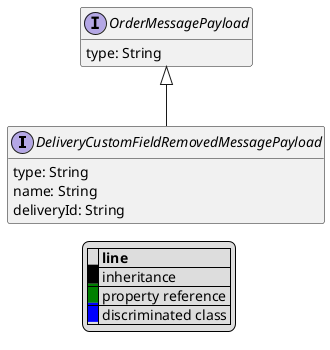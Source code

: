 @startuml

hide empty fields
hide empty methods
legend
|= |= line |
|<back:black>   </back>| inheritance |
|<back:green>   </back>| property reference |
|<back:blue>   </back>| discriminated class |
endlegend
interface DeliveryCustomFieldRemovedMessagePayload [[DeliveryCustomFieldRemovedMessagePayload.svg]] extends OrderMessagePayload {
    type: String
    name: String
    deliveryId: String
}
interface OrderMessagePayload [[OrderMessagePayload.svg]]  {
    type: String
}





@enduml
